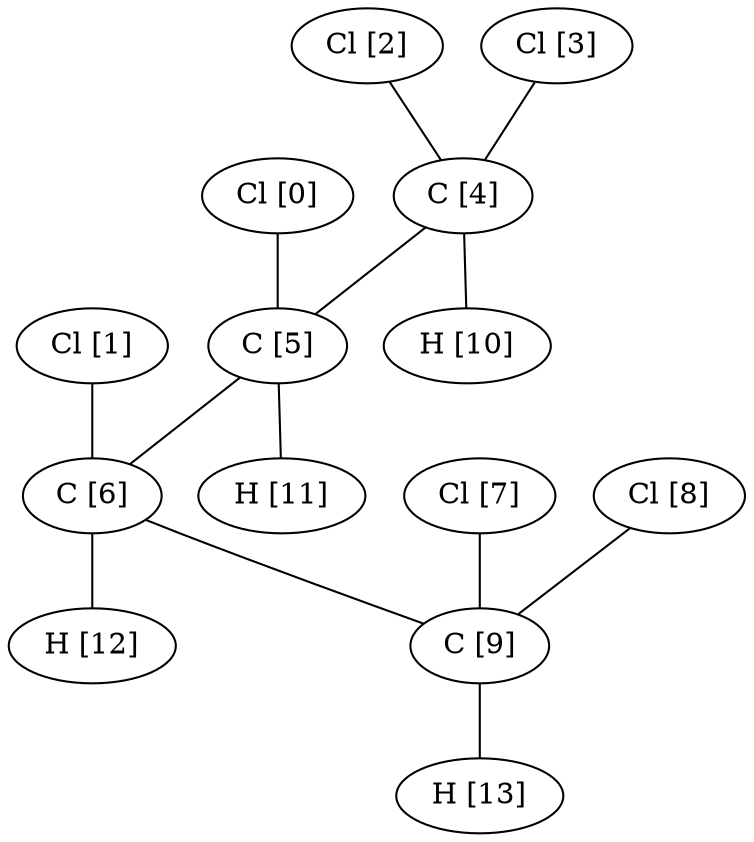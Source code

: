 graph G {
0[label="Cl [0]"];
1[label="Cl [1]"];
2[label="Cl [2]"];
3[label="Cl [3]"];
4[label="C [4]"];
5[label="C [5]"];
6[label="C [6]"];
7[label="Cl [7]"];
8[label="Cl [8]"];
9[label="C [9]"];
10[label="H [10]"];
11[label="H [11]"];
12[label="H [12]"];
13[label="H [13]"];
0--5 ;
1--6 ;
2--4 ;
3--4 ;
4--5 ;
4--10 ;
5--6 ;
5--11 ;
6--9 ;
6--12 ;
7--9 ;
8--9 ;
9--13 ;
}
